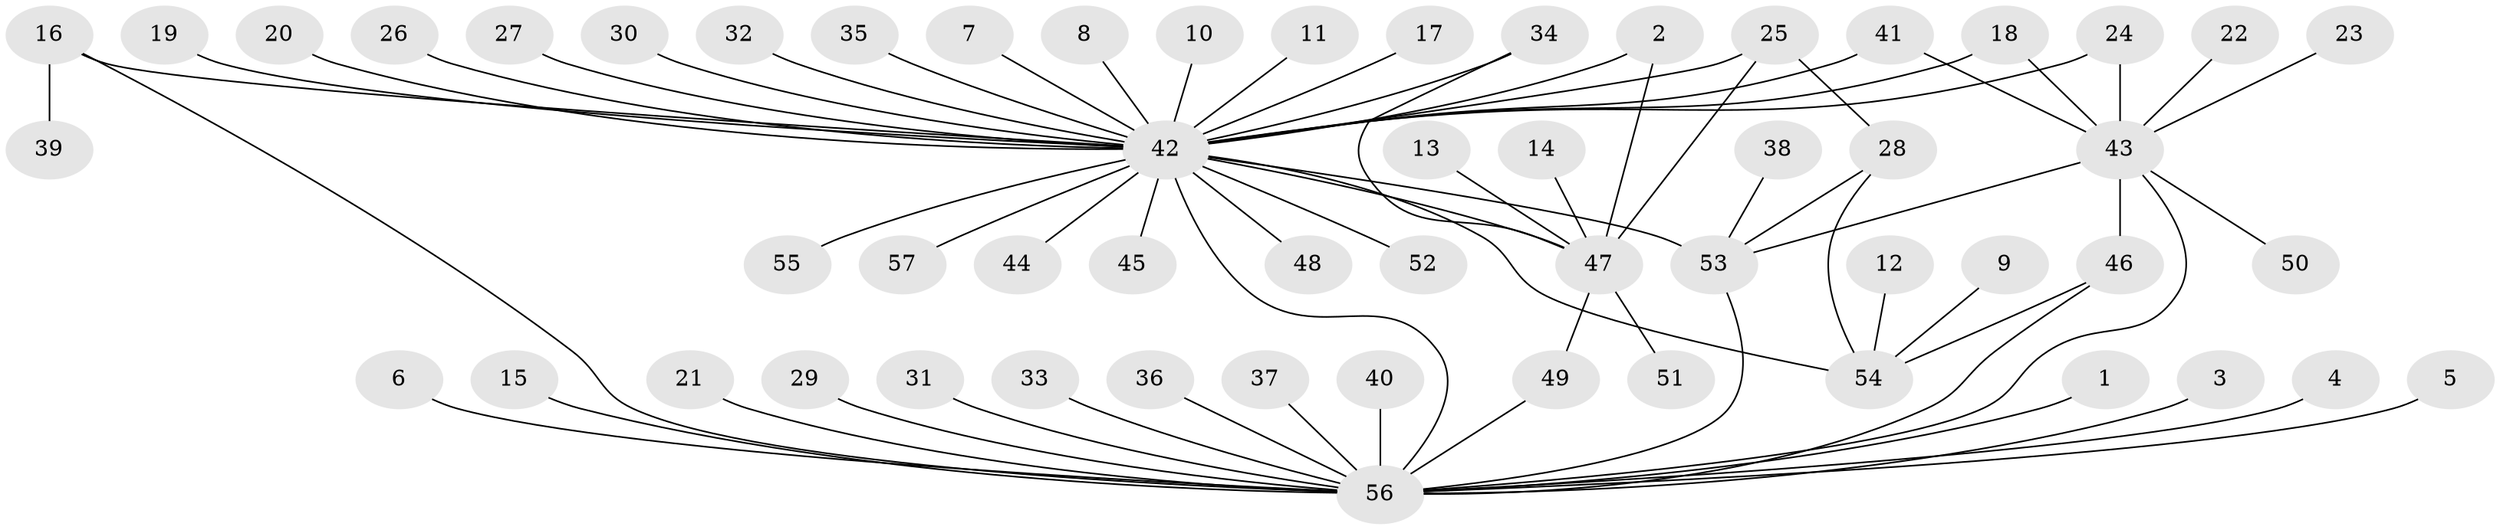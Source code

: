// original degree distribution, {5: 0.02654867256637168, 21: 0.008849557522123894, 22: 0.008849557522123894, 2: 0.21238938053097345, 16: 0.008849557522123894, 3: 0.11504424778761062, 1: 0.5486725663716814, 12: 0.008849557522123894, 4: 0.035398230088495575, 8: 0.008849557522123894, 7: 0.008849557522123894, 6: 0.008849557522123894}
// Generated by graph-tools (version 1.1) at 2025/49/03/09/25 03:49:49]
// undirected, 57 vertices, 70 edges
graph export_dot {
graph [start="1"]
  node [color=gray90,style=filled];
  1;
  2;
  3;
  4;
  5;
  6;
  7;
  8;
  9;
  10;
  11;
  12;
  13;
  14;
  15;
  16;
  17;
  18;
  19;
  20;
  21;
  22;
  23;
  24;
  25;
  26;
  27;
  28;
  29;
  30;
  31;
  32;
  33;
  34;
  35;
  36;
  37;
  38;
  39;
  40;
  41;
  42;
  43;
  44;
  45;
  46;
  47;
  48;
  49;
  50;
  51;
  52;
  53;
  54;
  55;
  56;
  57;
  1 -- 56 [weight=1.0];
  2 -- 42 [weight=1.0];
  2 -- 47 [weight=1.0];
  3 -- 56 [weight=1.0];
  4 -- 56 [weight=1.0];
  5 -- 56 [weight=1.0];
  6 -- 56 [weight=1.0];
  7 -- 42 [weight=1.0];
  8 -- 42 [weight=1.0];
  9 -- 54 [weight=1.0];
  10 -- 42 [weight=1.0];
  11 -- 42 [weight=1.0];
  12 -- 54 [weight=1.0];
  13 -- 47 [weight=1.0];
  14 -- 47 [weight=1.0];
  15 -- 56 [weight=1.0];
  16 -- 39 [weight=1.0];
  16 -- 42 [weight=1.0];
  16 -- 56 [weight=1.0];
  17 -- 42 [weight=1.0];
  18 -- 42 [weight=1.0];
  18 -- 43 [weight=1.0];
  19 -- 42 [weight=1.0];
  20 -- 42 [weight=1.0];
  21 -- 56 [weight=1.0];
  22 -- 43 [weight=1.0];
  23 -- 43 [weight=1.0];
  24 -- 42 [weight=2.0];
  24 -- 43 [weight=1.0];
  25 -- 28 [weight=1.0];
  25 -- 42 [weight=1.0];
  25 -- 47 [weight=1.0];
  26 -- 42 [weight=1.0];
  27 -- 42 [weight=1.0];
  28 -- 53 [weight=1.0];
  28 -- 54 [weight=1.0];
  29 -- 56 [weight=1.0];
  30 -- 42 [weight=1.0];
  31 -- 56 [weight=1.0];
  32 -- 42 [weight=1.0];
  33 -- 56 [weight=1.0];
  34 -- 42 [weight=1.0];
  34 -- 47 [weight=1.0];
  35 -- 42 [weight=2.0];
  36 -- 56 [weight=1.0];
  37 -- 56 [weight=1.0];
  38 -- 53 [weight=1.0];
  40 -- 56 [weight=1.0];
  41 -- 42 [weight=1.0];
  41 -- 43 [weight=1.0];
  42 -- 44 [weight=1.0];
  42 -- 45 [weight=2.0];
  42 -- 47 [weight=1.0];
  42 -- 48 [weight=1.0];
  42 -- 52 [weight=1.0];
  42 -- 53 [weight=1.0];
  42 -- 54 [weight=1.0];
  42 -- 55 [weight=1.0];
  42 -- 56 [weight=1.0];
  42 -- 57 [weight=1.0];
  43 -- 46 [weight=1.0];
  43 -- 50 [weight=1.0];
  43 -- 53 [weight=2.0];
  43 -- 56 [weight=1.0];
  46 -- 54 [weight=1.0];
  46 -- 56 [weight=1.0];
  47 -- 49 [weight=1.0];
  47 -- 51 [weight=1.0];
  49 -- 56 [weight=1.0];
  53 -- 56 [weight=1.0];
}
